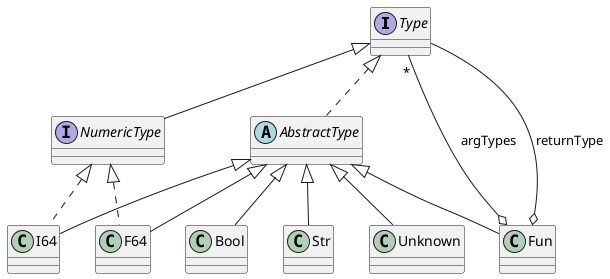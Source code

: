 @startuml

interface Type
interface NumericType

abstract class AbstractType

class Bool
class F64
class Fun
class I64
class Str
class Unknown

Type <|-- NumericType
Type <|.. AbstractType

NumericType <|.. F64
NumericType <|.. I64

AbstractType <|-- Bool
AbstractType <|-- F64
AbstractType <|-- Fun
AbstractType <|-- I64
AbstractType <|-- Str
AbstractType <|-- Unknown

Fun o-- "*" Type : argTypes
Fun o-- Type : returnType

@enduml
